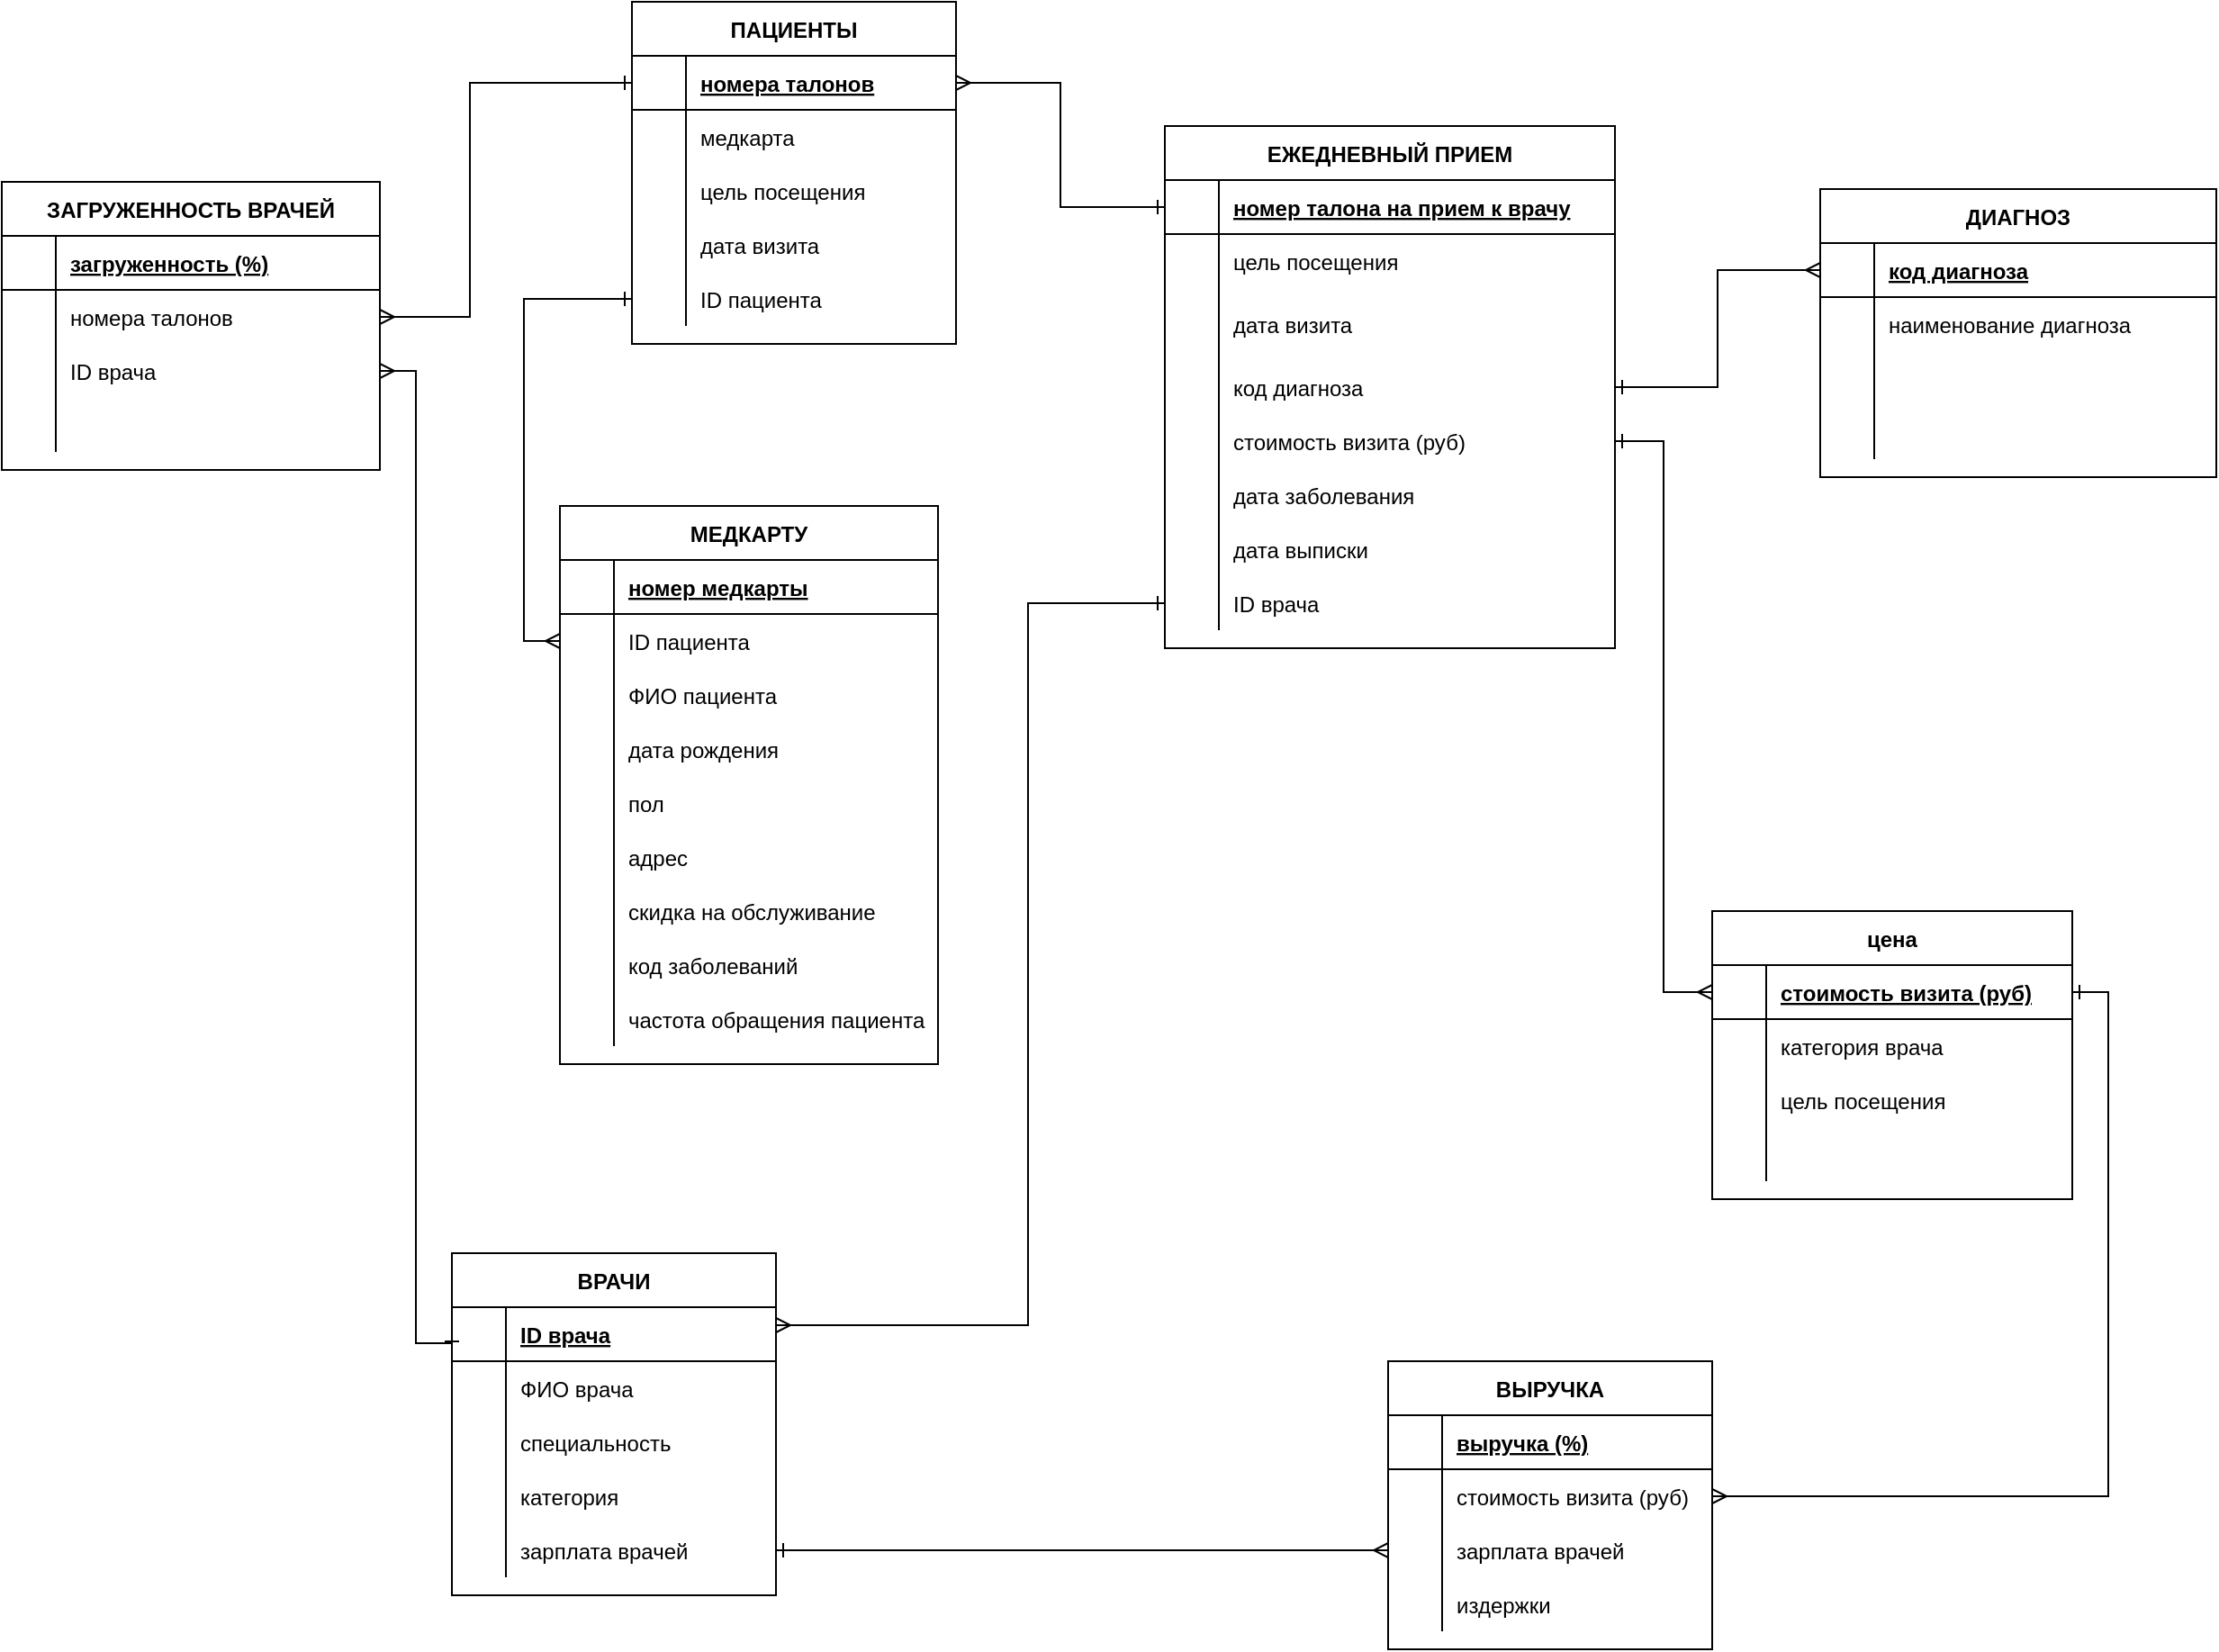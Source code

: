 <mxfile version="20.5.1" type="device"><diagram id="1L2jjE3MVTDC1sQP8m2C" name="Страница 1"><mxGraphModel dx="1506" dy="1764" grid="1" gridSize="10" guides="1" tooltips="1" connect="1" arrows="1" fold="1" page="1" pageScale="1" pageWidth="1654" pageHeight="1169" math="0" shadow="0"><root><mxCell id="0"/><mxCell id="1" parent="0"/><mxCell id="R3O_y7jzleM0_9nCYEC4-1" value="ВРАЧИ" style="shape=table;startSize=30;container=1;collapsible=1;childLayout=tableLayout;fixedRows=1;rowLines=0;fontStyle=1;align=center;resizeLast=1;" parent="1" vertex="1"><mxGeometry x="2116" y="822" width="180" height="190" as="geometry"/></mxCell><mxCell id="R3O_y7jzleM0_9nCYEC4-2" value="" style="shape=tableRow;horizontal=0;startSize=0;swimlaneHead=0;swimlaneBody=0;fillColor=none;collapsible=0;dropTarget=0;points=[[0,0.5],[1,0.5]];portConstraint=eastwest;top=0;left=0;right=0;bottom=1;" parent="R3O_y7jzleM0_9nCYEC4-1" vertex="1"><mxGeometry y="30" width="180" height="30" as="geometry"/></mxCell><mxCell id="R3O_y7jzleM0_9nCYEC4-3" value="" style="shape=partialRectangle;connectable=0;fillColor=none;top=0;left=0;bottom=0;right=0;fontStyle=1;overflow=hidden;" parent="R3O_y7jzleM0_9nCYEC4-2" vertex="1"><mxGeometry width="30" height="30" as="geometry"><mxRectangle width="30" height="30" as="alternateBounds"/></mxGeometry></mxCell><mxCell id="R3O_y7jzleM0_9nCYEC4-4" value="ID врача" style="shape=partialRectangle;connectable=0;fillColor=none;top=0;left=0;bottom=0;right=0;align=left;spacingLeft=6;fontStyle=5;overflow=hidden;" parent="R3O_y7jzleM0_9nCYEC4-2" vertex="1"><mxGeometry x="30" width="150" height="30" as="geometry"><mxRectangle width="150" height="30" as="alternateBounds"/></mxGeometry></mxCell><mxCell id="R3O_y7jzleM0_9nCYEC4-5" value="" style="shape=tableRow;horizontal=0;startSize=0;swimlaneHead=0;swimlaneBody=0;fillColor=none;collapsible=0;dropTarget=0;points=[[0,0.5],[1,0.5]];portConstraint=eastwest;top=0;left=0;right=0;bottom=0;" parent="R3O_y7jzleM0_9nCYEC4-1" vertex="1"><mxGeometry y="60" width="180" height="30" as="geometry"/></mxCell><mxCell id="R3O_y7jzleM0_9nCYEC4-6" value="" style="shape=partialRectangle;connectable=0;fillColor=none;top=0;left=0;bottom=0;right=0;editable=1;overflow=hidden;" parent="R3O_y7jzleM0_9nCYEC4-5" vertex="1"><mxGeometry width="30" height="30" as="geometry"><mxRectangle width="30" height="30" as="alternateBounds"/></mxGeometry></mxCell><mxCell id="R3O_y7jzleM0_9nCYEC4-7" value="ФИО врача" style="shape=partialRectangle;connectable=0;fillColor=none;top=0;left=0;bottom=0;right=0;align=left;spacingLeft=6;overflow=hidden;" parent="R3O_y7jzleM0_9nCYEC4-5" vertex="1"><mxGeometry x="30" width="150" height="30" as="geometry"><mxRectangle width="150" height="30" as="alternateBounds"/></mxGeometry></mxCell><mxCell id="R3O_y7jzleM0_9nCYEC4-8" value="" style="shape=tableRow;horizontal=0;startSize=0;swimlaneHead=0;swimlaneBody=0;fillColor=none;collapsible=0;dropTarget=0;points=[[0,0.5],[1,0.5]];portConstraint=eastwest;top=0;left=0;right=0;bottom=0;" parent="R3O_y7jzleM0_9nCYEC4-1" vertex="1"><mxGeometry y="90" width="180" height="30" as="geometry"/></mxCell><mxCell id="R3O_y7jzleM0_9nCYEC4-9" value="" style="shape=partialRectangle;connectable=0;fillColor=none;top=0;left=0;bottom=0;right=0;editable=1;overflow=hidden;" parent="R3O_y7jzleM0_9nCYEC4-8" vertex="1"><mxGeometry width="30" height="30" as="geometry"><mxRectangle width="30" height="30" as="alternateBounds"/></mxGeometry></mxCell><mxCell id="R3O_y7jzleM0_9nCYEC4-10" value="специальность" style="shape=partialRectangle;connectable=0;fillColor=none;top=0;left=0;bottom=0;right=0;align=left;spacingLeft=6;overflow=hidden;" parent="R3O_y7jzleM0_9nCYEC4-8" vertex="1"><mxGeometry x="30" width="150" height="30" as="geometry"><mxRectangle width="150" height="30" as="alternateBounds"/></mxGeometry></mxCell><mxCell id="R3O_y7jzleM0_9nCYEC4-11" value="" style="shape=tableRow;horizontal=0;startSize=0;swimlaneHead=0;swimlaneBody=0;fillColor=none;collapsible=0;dropTarget=0;points=[[0,0.5],[1,0.5]];portConstraint=eastwest;top=0;left=0;right=0;bottom=0;" parent="R3O_y7jzleM0_9nCYEC4-1" vertex="1"><mxGeometry y="120" width="180" height="30" as="geometry"/></mxCell><mxCell id="R3O_y7jzleM0_9nCYEC4-12" value="" style="shape=partialRectangle;connectable=0;fillColor=none;top=0;left=0;bottom=0;right=0;editable=1;overflow=hidden;" parent="R3O_y7jzleM0_9nCYEC4-11" vertex="1"><mxGeometry width="30" height="30" as="geometry"><mxRectangle width="30" height="30" as="alternateBounds"/></mxGeometry></mxCell><mxCell id="R3O_y7jzleM0_9nCYEC4-13" value="категория" style="shape=partialRectangle;connectable=0;fillColor=none;top=0;left=0;bottom=0;right=0;align=left;spacingLeft=6;overflow=hidden;" parent="R3O_y7jzleM0_9nCYEC4-11" vertex="1"><mxGeometry x="30" width="150" height="30" as="geometry"><mxRectangle width="150" height="30" as="alternateBounds"/></mxGeometry></mxCell><mxCell id="nGjcctFm6rh0AoMAXf_1-75" style="shape=tableRow;horizontal=0;startSize=0;swimlaneHead=0;swimlaneBody=0;fillColor=none;collapsible=0;dropTarget=0;points=[[0,0.5],[1,0.5]];portConstraint=eastwest;top=0;left=0;right=0;bottom=0;" parent="R3O_y7jzleM0_9nCYEC4-1" vertex="1"><mxGeometry y="150" width="180" height="30" as="geometry"/></mxCell><mxCell id="nGjcctFm6rh0AoMAXf_1-76" style="shape=partialRectangle;connectable=0;fillColor=none;top=0;left=0;bottom=0;right=0;editable=1;overflow=hidden;" parent="nGjcctFm6rh0AoMAXf_1-75" vertex="1"><mxGeometry width="30" height="30" as="geometry"><mxRectangle width="30" height="30" as="alternateBounds"/></mxGeometry></mxCell><mxCell id="nGjcctFm6rh0AoMAXf_1-77" value="зарплата врачей" style="shape=partialRectangle;connectable=0;fillColor=none;top=0;left=0;bottom=0;right=0;align=left;spacingLeft=6;overflow=hidden;" parent="nGjcctFm6rh0AoMAXf_1-75" vertex="1"><mxGeometry x="30" width="150" height="30" as="geometry"><mxRectangle width="150" height="30" as="alternateBounds"/></mxGeometry></mxCell><mxCell id="R3O_y7jzleM0_9nCYEC4-22" value="МЕДКАРТУ" style="shape=table;startSize=30;container=1;collapsible=1;childLayout=tableLayout;fixedRows=1;rowLines=0;fontStyle=1;align=center;resizeLast=1;" parent="1" vertex="1"><mxGeometry x="2176" y="407" width="210" height="310" as="geometry"/></mxCell><mxCell id="R3O_y7jzleM0_9nCYEC4-23" value="" style="shape=tableRow;horizontal=0;startSize=0;swimlaneHead=0;swimlaneBody=0;fillColor=none;collapsible=0;dropTarget=0;points=[[0,0.5],[1,0.5]];portConstraint=eastwest;top=0;left=0;right=0;bottom=1;" parent="R3O_y7jzleM0_9nCYEC4-22" vertex="1"><mxGeometry y="30" width="210" height="30" as="geometry"/></mxCell><mxCell id="R3O_y7jzleM0_9nCYEC4-24" value="" style="shape=partialRectangle;connectable=0;fillColor=none;top=0;left=0;bottom=0;right=0;fontStyle=1;overflow=hidden;" parent="R3O_y7jzleM0_9nCYEC4-23" vertex="1"><mxGeometry width="30" height="30" as="geometry"><mxRectangle width="30" height="30" as="alternateBounds"/></mxGeometry></mxCell><mxCell id="R3O_y7jzleM0_9nCYEC4-25" value="номер медкарты" style="shape=partialRectangle;connectable=0;fillColor=none;top=0;left=0;bottom=0;right=0;align=left;spacingLeft=6;fontStyle=5;overflow=hidden;" parent="R3O_y7jzleM0_9nCYEC4-23" vertex="1"><mxGeometry x="30" width="180" height="30" as="geometry"><mxRectangle width="180" height="30" as="alternateBounds"/></mxGeometry></mxCell><mxCell id="CXmfwNhkDNvcITNnmjPs-4" style="shape=tableRow;horizontal=0;startSize=0;swimlaneHead=0;swimlaneBody=0;fillColor=none;collapsible=0;dropTarget=0;points=[[0,0.5],[1,0.5]];portConstraint=eastwest;top=0;left=0;right=0;bottom=0;" parent="R3O_y7jzleM0_9nCYEC4-22" vertex="1"><mxGeometry y="60" width="210" height="30" as="geometry"/></mxCell><mxCell id="CXmfwNhkDNvcITNnmjPs-5" style="shape=partialRectangle;connectable=0;fillColor=none;top=0;left=0;bottom=0;right=0;editable=1;overflow=hidden;" parent="CXmfwNhkDNvcITNnmjPs-4" vertex="1"><mxGeometry width="30" height="30" as="geometry"><mxRectangle width="30" height="30" as="alternateBounds"/></mxGeometry></mxCell><mxCell id="CXmfwNhkDNvcITNnmjPs-6" value="ID пациента" style="shape=partialRectangle;connectable=0;fillColor=none;top=0;left=0;bottom=0;right=0;align=left;spacingLeft=6;overflow=hidden;" parent="CXmfwNhkDNvcITNnmjPs-4" vertex="1"><mxGeometry x="30" width="180" height="30" as="geometry"><mxRectangle width="180" height="30" as="alternateBounds"/></mxGeometry></mxCell><mxCell id="R3O_y7jzleM0_9nCYEC4-26" value="" style="shape=tableRow;horizontal=0;startSize=0;swimlaneHead=0;swimlaneBody=0;fillColor=none;collapsible=0;dropTarget=0;points=[[0,0.5],[1,0.5]];portConstraint=eastwest;top=0;left=0;right=0;bottom=0;" parent="R3O_y7jzleM0_9nCYEC4-22" vertex="1"><mxGeometry y="90" width="210" height="30" as="geometry"/></mxCell><mxCell id="R3O_y7jzleM0_9nCYEC4-27" value="" style="shape=partialRectangle;connectable=0;fillColor=none;top=0;left=0;bottom=0;right=0;editable=1;overflow=hidden;" parent="R3O_y7jzleM0_9nCYEC4-26" vertex="1"><mxGeometry width="30" height="30" as="geometry"><mxRectangle width="30" height="30" as="alternateBounds"/></mxGeometry></mxCell><mxCell id="R3O_y7jzleM0_9nCYEC4-28" value="ФИО пациента" style="shape=partialRectangle;connectable=0;fillColor=none;top=0;left=0;bottom=0;right=0;align=left;spacingLeft=6;overflow=hidden;" parent="R3O_y7jzleM0_9nCYEC4-26" vertex="1"><mxGeometry x="30" width="180" height="30" as="geometry"><mxRectangle width="180" height="30" as="alternateBounds"/></mxGeometry></mxCell><mxCell id="R3O_y7jzleM0_9nCYEC4-29" value="" style="shape=tableRow;horizontal=0;startSize=0;swimlaneHead=0;swimlaneBody=0;fillColor=none;collapsible=0;dropTarget=0;points=[[0,0.5],[1,0.5]];portConstraint=eastwest;top=0;left=0;right=0;bottom=0;" parent="R3O_y7jzleM0_9nCYEC4-22" vertex="1"><mxGeometry y="120" width="210" height="30" as="geometry"/></mxCell><mxCell id="R3O_y7jzleM0_9nCYEC4-30" value="" style="shape=partialRectangle;connectable=0;fillColor=none;top=0;left=0;bottom=0;right=0;editable=1;overflow=hidden;" parent="R3O_y7jzleM0_9nCYEC4-29" vertex="1"><mxGeometry width="30" height="30" as="geometry"><mxRectangle width="30" height="30" as="alternateBounds"/></mxGeometry></mxCell><mxCell id="R3O_y7jzleM0_9nCYEC4-31" value="дата рождения" style="shape=partialRectangle;connectable=0;fillColor=none;top=0;left=0;bottom=0;right=0;align=left;spacingLeft=6;overflow=hidden;" parent="R3O_y7jzleM0_9nCYEC4-29" vertex="1"><mxGeometry x="30" width="180" height="30" as="geometry"><mxRectangle width="180" height="30" as="alternateBounds"/></mxGeometry></mxCell><mxCell id="R3O_y7jzleM0_9nCYEC4-191" style="shape=tableRow;horizontal=0;startSize=0;swimlaneHead=0;swimlaneBody=0;fillColor=none;collapsible=0;dropTarget=0;points=[[0,0.5],[1,0.5]];portConstraint=eastwest;top=0;left=0;right=0;bottom=0;" parent="R3O_y7jzleM0_9nCYEC4-22" vertex="1"><mxGeometry y="150" width="210" height="30" as="geometry"/></mxCell><mxCell id="R3O_y7jzleM0_9nCYEC4-192" style="shape=partialRectangle;connectable=0;fillColor=none;top=0;left=0;bottom=0;right=0;editable=1;overflow=hidden;" parent="R3O_y7jzleM0_9nCYEC4-191" vertex="1"><mxGeometry width="30" height="30" as="geometry"><mxRectangle width="30" height="30" as="alternateBounds"/></mxGeometry></mxCell><mxCell id="R3O_y7jzleM0_9nCYEC4-193" value="пол" style="shape=partialRectangle;connectable=0;fillColor=none;top=0;left=0;bottom=0;right=0;align=left;spacingLeft=6;overflow=hidden;" parent="R3O_y7jzleM0_9nCYEC4-191" vertex="1"><mxGeometry x="30" width="180" height="30" as="geometry"><mxRectangle width="180" height="30" as="alternateBounds"/></mxGeometry></mxCell><mxCell id="R3O_y7jzleM0_9nCYEC4-32" value="" style="shape=tableRow;horizontal=0;startSize=0;swimlaneHead=0;swimlaneBody=0;fillColor=none;collapsible=0;dropTarget=0;points=[[0,0.5],[1,0.5]];portConstraint=eastwest;top=0;left=0;right=0;bottom=0;" parent="R3O_y7jzleM0_9nCYEC4-22" vertex="1"><mxGeometry y="180" width="210" height="30" as="geometry"/></mxCell><mxCell id="R3O_y7jzleM0_9nCYEC4-33" value="" style="shape=partialRectangle;connectable=0;fillColor=none;top=0;left=0;bottom=0;right=0;editable=1;overflow=hidden;" parent="R3O_y7jzleM0_9nCYEC4-32" vertex="1"><mxGeometry width="30" height="30" as="geometry"><mxRectangle width="30" height="30" as="alternateBounds"/></mxGeometry></mxCell><mxCell id="R3O_y7jzleM0_9nCYEC4-34" value="адрес" style="shape=partialRectangle;connectable=0;fillColor=none;top=0;left=0;bottom=0;right=0;align=left;spacingLeft=6;overflow=hidden;" parent="R3O_y7jzleM0_9nCYEC4-32" vertex="1"><mxGeometry x="30" width="180" height="30" as="geometry"><mxRectangle width="180" height="30" as="alternateBounds"/></mxGeometry></mxCell><mxCell id="R3O_y7jzleM0_9nCYEC4-201" style="shape=tableRow;horizontal=0;startSize=0;swimlaneHead=0;swimlaneBody=0;fillColor=none;collapsible=0;dropTarget=0;points=[[0,0.5],[1,0.5]];portConstraint=eastwest;top=0;left=0;right=0;bottom=0;" parent="R3O_y7jzleM0_9nCYEC4-22" vertex="1"><mxGeometry y="210" width="210" height="30" as="geometry"/></mxCell><mxCell id="R3O_y7jzleM0_9nCYEC4-202" style="shape=partialRectangle;connectable=0;fillColor=none;top=0;left=0;bottom=0;right=0;editable=1;overflow=hidden;" parent="R3O_y7jzleM0_9nCYEC4-201" vertex="1"><mxGeometry width="30" height="30" as="geometry"><mxRectangle width="30" height="30" as="alternateBounds"/></mxGeometry></mxCell><mxCell id="R3O_y7jzleM0_9nCYEC4-203" value="скидка на обслуживание" style="shape=partialRectangle;connectable=0;fillColor=none;top=0;left=0;bottom=0;right=0;align=left;spacingLeft=6;overflow=hidden;" parent="R3O_y7jzleM0_9nCYEC4-201" vertex="1"><mxGeometry x="30" width="180" height="30" as="geometry"><mxRectangle width="180" height="30" as="alternateBounds"/></mxGeometry></mxCell><mxCell id="nGjcctFm6rh0AoMAXf_1-33" style="shape=tableRow;horizontal=0;startSize=0;swimlaneHead=0;swimlaneBody=0;fillColor=none;collapsible=0;dropTarget=0;points=[[0,0.5],[1,0.5]];portConstraint=eastwest;top=0;left=0;right=0;bottom=0;" parent="R3O_y7jzleM0_9nCYEC4-22" vertex="1"><mxGeometry y="240" width="210" height="30" as="geometry"/></mxCell><mxCell id="nGjcctFm6rh0AoMAXf_1-34" style="shape=partialRectangle;connectable=0;fillColor=none;top=0;left=0;bottom=0;right=0;editable=1;overflow=hidden;" parent="nGjcctFm6rh0AoMAXf_1-33" vertex="1"><mxGeometry width="30" height="30" as="geometry"><mxRectangle width="30" height="30" as="alternateBounds"/></mxGeometry></mxCell><mxCell id="nGjcctFm6rh0AoMAXf_1-35" value="код заболеваний" style="shape=partialRectangle;connectable=0;fillColor=none;top=0;left=0;bottom=0;right=0;align=left;spacingLeft=6;overflow=hidden;" parent="nGjcctFm6rh0AoMAXf_1-33" vertex="1"><mxGeometry x="30" width="180" height="30" as="geometry"><mxRectangle width="180" height="30" as="alternateBounds"/></mxGeometry></mxCell><mxCell id="nGjcctFm6rh0AoMAXf_1-72" style="shape=tableRow;horizontal=0;startSize=0;swimlaneHead=0;swimlaneBody=0;fillColor=none;collapsible=0;dropTarget=0;points=[[0,0.5],[1,0.5]];portConstraint=eastwest;top=0;left=0;right=0;bottom=0;" parent="R3O_y7jzleM0_9nCYEC4-22" vertex="1"><mxGeometry y="270" width="210" height="30" as="geometry"/></mxCell><mxCell id="nGjcctFm6rh0AoMAXf_1-73" style="shape=partialRectangle;connectable=0;fillColor=none;top=0;left=0;bottom=0;right=0;editable=1;overflow=hidden;" parent="nGjcctFm6rh0AoMAXf_1-72" vertex="1"><mxGeometry width="30" height="30" as="geometry"><mxRectangle width="30" height="30" as="alternateBounds"/></mxGeometry></mxCell><mxCell id="nGjcctFm6rh0AoMAXf_1-74" value="частота обращения пациента" style="shape=partialRectangle;connectable=0;fillColor=none;top=0;left=0;bottom=0;right=0;align=left;spacingLeft=6;overflow=hidden;" parent="nGjcctFm6rh0AoMAXf_1-72" vertex="1"><mxGeometry x="30" width="180" height="30" as="geometry"><mxRectangle width="180" height="30" as="alternateBounds"/></mxGeometry></mxCell><mxCell id="R3O_y7jzleM0_9nCYEC4-55" value="ЕЖЕДНЕВНЫЙ ПРИЕМ" style="shape=table;startSize=30;container=1;collapsible=1;childLayout=tableLayout;fixedRows=1;rowLines=0;fontStyle=1;align=center;resizeLast=1;" parent="1" vertex="1"><mxGeometry x="2512" y="196" width="250" height="290" as="geometry"><mxRectangle x="90" y="540" width="180" height="30" as="alternateBounds"/></mxGeometry></mxCell><mxCell id="R3O_y7jzleM0_9nCYEC4-56" value="" style="shape=tableRow;horizontal=0;startSize=0;swimlaneHead=0;swimlaneBody=0;fillColor=none;collapsible=0;dropTarget=0;points=[[0,0.5],[1,0.5]];portConstraint=eastwest;top=0;left=0;right=0;bottom=1;" parent="R3O_y7jzleM0_9nCYEC4-55" vertex="1"><mxGeometry y="30" width="250" height="30" as="geometry"/></mxCell><mxCell id="R3O_y7jzleM0_9nCYEC4-57" value="" style="shape=partialRectangle;connectable=0;fillColor=none;top=0;left=0;bottom=0;right=0;fontStyle=1;overflow=hidden;" parent="R3O_y7jzleM0_9nCYEC4-56" vertex="1"><mxGeometry width="30" height="30" as="geometry"><mxRectangle width="30" height="30" as="alternateBounds"/></mxGeometry></mxCell><mxCell id="R3O_y7jzleM0_9nCYEC4-58" value="номер талона на прием к врачу" style="shape=partialRectangle;connectable=0;fillColor=none;top=0;left=0;bottom=0;right=0;align=left;spacingLeft=6;fontStyle=5;overflow=hidden;" parent="R3O_y7jzleM0_9nCYEC4-56" vertex="1"><mxGeometry x="30" width="220" height="30" as="geometry"><mxRectangle width="220" height="30" as="alternateBounds"/></mxGeometry></mxCell><mxCell id="R3O_y7jzleM0_9nCYEC4-62" value="" style="shape=tableRow;horizontal=0;startSize=0;swimlaneHead=0;swimlaneBody=0;fillColor=none;collapsible=0;dropTarget=0;points=[[0,0.5],[1,0.5]];portConstraint=eastwest;top=0;left=0;right=0;bottom=0;" parent="R3O_y7jzleM0_9nCYEC4-55" vertex="1"><mxGeometry y="60" width="250" height="30" as="geometry"/></mxCell><mxCell id="R3O_y7jzleM0_9nCYEC4-63" value="" style="shape=partialRectangle;connectable=0;fillColor=none;top=0;left=0;bottom=0;right=0;editable=1;overflow=hidden;" parent="R3O_y7jzleM0_9nCYEC4-62" vertex="1"><mxGeometry width="30" height="30" as="geometry"><mxRectangle width="30" height="30" as="alternateBounds"/></mxGeometry></mxCell><mxCell id="R3O_y7jzleM0_9nCYEC4-64" value="цель посещения" style="shape=partialRectangle;connectable=0;fillColor=none;top=0;left=0;bottom=0;right=0;align=left;spacingLeft=6;overflow=hidden;" parent="R3O_y7jzleM0_9nCYEC4-62" vertex="1"><mxGeometry x="30" width="220" height="30" as="geometry"><mxRectangle width="220" height="30" as="alternateBounds"/></mxGeometry></mxCell><mxCell id="R3O_y7jzleM0_9nCYEC4-59" value="" style="shape=tableRow;horizontal=0;startSize=0;swimlaneHead=0;swimlaneBody=0;fillColor=none;collapsible=0;dropTarget=0;points=[[0,0.5],[1,0.5]];portConstraint=eastwest;top=0;left=0;right=0;bottom=0;" parent="R3O_y7jzleM0_9nCYEC4-55" vertex="1"><mxGeometry y="90" width="250" height="40" as="geometry"/></mxCell><mxCell id="R3O_y7jzleM0_9nCYEC4-60" value="" style="shape=partialRectangle;connectable=0;fillColor=none;top=0;left=0;bottom=0;right=0;editable=1;overflow=hidden;" parent="R3O_y7jzleM0_9nCYEC4-59" vertex="1"><mxGeometry width="30" height="40" as="geometry"><mxRectangle width="30" height="40" as="alternateBounds"/></mxGeometry></mxCell><mxCell id="R3O_y7jzleM0_9nCYEC4-61" value="дата визита" style="shape=partialRectangle;connectable=0;fillColor=none;top=0;left=0;bottom=0;right=0;align=left;spacingLeft=6;overflow=hidden;" parent="R3O_y7jzleM0_9nCYEC4-59" vertex="1"><mxGeometry x="30" width="220" height="40" as="geometry"><mxRectangle width="220" height="40" as="alternateBounds"/></mxGeometry></mxCell><mxCell id="R3O_y7jzleM0_9nCYEC4-220" style="shape=tableRow;horizontal=0;startSize=0;swimlaneHead=0;swimlaneBody=0;fillColor=none;collapsible=0;dropTarget=0;points=[[0,0.5],[1,0.5]];portConstraint=eastwest;top=0;left=0;right=0;bottom=0;" parent="R3O_y7jzleM0_9nCYEC4-55" vertex="1"><mxGeometry y="130" width="250" height="30" as="geometry"/></mxCell><mxCell id="R3O_y7jzleM0_9nCYEC4-221" style="shape=partialRectangle;connectable=0;fillColor=none;top=0;left=0;bottom=0;right=0;editable=1;overflow=hidden;" parent="R3O_y7jzleM0_9nCYEC4-220" vertex="1"><mxGeometry width="30" height="30" as="geometry"><mxRectangle width="30" height="30" as="alternateBounds"/></mxGeometry></mxCell><mxCell id="R3O_y7jzleM0_9nCYEC4-222" value="код диагноза" style="shape=partialRectangle;connectable=0;fillColor=none;top=0;left=0;bottom=0;right=0;align=left;spacingLeft=6;overflow=hidden;" parent="R3O_y7jzleM0_9nCYEC4-220" vertex="1"><mxGeometry x="30" width="220" height="30" as="geometry"><mxRectangle width="220" height="30" as="alternateBounds"/></mxGeometry></mxCell><mxCell id="R3O_y7jzleM0_9nCYEC4-65" value="" style="shape=tableRow;horizontal=0;startSize=0;swimlaneHead=0;swimlaneBody=0;fillColor=none;collapsible=0;dropTarget=0;points=[[0,0.5],[1,0.5]];portConstraint=eastwest;top=0;left=0;right=0;bottom=0;" parent="R3O_y7jzleM0_9nCYEC4-55" vertex="1"><mxGeometry y="160" width="250" height="30" as="geometry"/></mxCell><mxCell id="R3O_y7jzleM0_9nCYEC4-66" value="" style="shape=partialRectangle;connectable=0;fillColor=none;top=0;left=0;bottom=0;right=0;editable=1;overflow=hidden;" parent="R3O_y7jzleM0_9nCYEC4-65" vertex="1"><mxGeometry width="30" height="30" as="geometry"><mxRectangle width="30" height="30" as="alternateBounds"/></mxGeometry></mxCell><mxCell id="R3O_y7jzleM0_9nCYEC4-67" value="стоимость визита (руб)" style="shape=partialRectangle;connectable=0;fillColor=none;top=0;left=0;bottom=0;right=0;align=left;spacingLeft=6;overflow=hidden;" parent="R3O_y7jzleM0_9nCYEC4-65" vertex="1"><mxGeometry x="30" width="220" height="30" as="geometry"><mxRectangle width="220" height="30" as="alternateBounds"/></mxGeometry></mxCell><mxCell id="nGjcctFm6rh0AoMAXf_1-44" style="shape=tableRow;horizontal=0;startSize=0;swimlaneHead=0;swimlaneBody=0;fillColor=none;collapsible=0;dropTarget=0;points=[[0,0.5],[1,0.5]];portConstraint=eastwest;top=0;left=0;right=0;bottom=0;" parent="R3O_y7jzleM0_9nCYEC4-55" vertex="1"><mxGeometry y="190" width="250" height="30" as="geometry"/></mxCell><mxCell id="nGjcctFm6rh0AoMAXf_1-45" style="shape=partialRectangle;connectable=0;fillColor=none;top=0;left=0;bottom=0;right=0;editable=1;overflow=hidden;" parent="nGjcctFm6rh0AoMAXf_1-44" vertex="1"><mxGeometry width="30" height="30" as="geometry"><mxRectangle width="30" height="30" as="alternateBounds"/></mxGeometry></mxCell><mxCell id="nGjcctFm6rh0AoMAXf_1-46" value="дата заболевания" style="shape=partialRectangle;connectable=0;fillColor=none;top=0;left=0;bottom=0;right=0;align=left;spacingLeft=6;overflow=hidden;" parent="nGjcctFm6rh0AoMAXf_1-44" vertex="1"><mxGeometry x="30" width="220" height="30" as="geometry"><mxRectangle width="220" height="30" as="alternateBounds"/></mxGeometry></mxCell><mxCell id="nGjcctFm6rh0AoMAXf_1-41" style="shape=tableRow;horizontal=0;startSize=0;swimlaneHead=0;swimlaneBody=0;fillColor=none;collapsible=0;dropTarget=0;points=[[0,0.5],[1,0.5]];portConstraint=eastwest;top=0;left=0;right=0;bottom=0;" parent="R3O_y7jzleM0_9nCYEC4-55" vertex="1"><mxGeometry y="220" width="250" height="30" as="geometry"/></mxCell><mxCell id="nGjcctFm6rh0AoMAXf_1-42" style="shape=partialRectangle;connectable=0;fillColor=none;top=0;left=0;bottom=0;right=0;editable=1;overflow=hidden;" parent="nGjcctFm6rh0AoMAXf_1-41" vertex="1"><mxGeometry width="30" height="30" as="geometry"><mxRectangle width="30" height="30" as="alternateBounds"/></mxGeometry></mxCell><mxCell id="nGjcctFm6rh0AoMAXf_1-43" value="дата выписки" style="shape=partialRectangle;connectable=0;fillColor=none;top=0;left=0;bottom=0;right=0;align=left;spacingLeft=6;overflow=hidden;" parent="nGjcctFm6rh0AoMAXf_1-41" vertex="1"><mxGeometry x="30" width="220" height="30" as="geometry"><mxRectangle width="220" height="30" as="alternateBounds"/></mxGeometry></mxCell><mxCell id="J5zwujEWXzhTGI3aRDTE-3" style="shape=tableRow;horizontal=0;startSize=0;swimlaneHead=0;swimlaneBody=0;fillColor=none;collapsible=0;dropTarget=0;points=[[0,0.5],[1,0.5]];portConstraint=eastwest;top=0;left=0;right=0;bottom=0;" parent="R3O_y7jzleM0_9nCYEC4-55" vertex="1"><mxGeometry y="250" width="250" height="30" as="geometry"/></mxCell><mxCell id="J5zwujEWXzhTGI3aRDTE-4" style="shape=partialRectangle;connectable=0;fillColor=none;top=0;left=0;bottom=0;right=0;editable=1;overflow=hidden;" parent="J5zwujEWXzhTGI3aRDTE-3" vertex="1"><mxGeometry width="30" height="30" as="geometry"><mxRectangle width="30" height="30" as="alternateBounds"/></mxGeometry></mxCell><mxCell id="J5zwujEWXzhTGI3aRDTE-5" value="ID врача" style="shape=partialRectangle;connectable=0;fillColor=none;top=0;left=0;bottom=0;right=0;align=left;spacingLeft=6;overflow=hidden;" parent="J5zwujEWXzhTGI3aRDTE-3" vertex="1"><mxGeometry x="30" width="220" height="30" as="geometry"><mxRectangle width="220" height="30" as="alternateBounds"/></mxGeometry></mxCell><mxCell id="R3O_y7jzleM0_9nCYEC4-100" value="ДИАГНОЗ" style="shape=table;startSize=30;container=1;collapsible=1;childLayout=tableLayout;fixedRows=1;rowLines=0;fontStyle=1;align=center;resizeLast=1;" parent="1" vertex="1"><mxGeometry x="2876" y="231.0" width="220" height="160" as="geometry"><mxRectangle x="80" y="750" width="100" height="30" as="alternateBounds"/></mxGeometry></mxCell><mxCell id="R3O_y7jzleM0_9nCYEC4-101" value="" style="shape=tableRow;horizontal=0;startSize=0;swimlaneHead=0;swimlaneBody=0;fillColor=none;collapsible=0;dropTarget=0;points=[[0,0.5],[1,0.5]];portConstraint=eastwest;top=0;left=0;right=0;bottom=1;" parent="R3O_y7jzleM0_9nCYEC4-100" vertex="1"><mxGeometry y="30" width="220" height="30" as="geometry"/></mxCell><mxCell id="R3O_y7jzleM0_9nCYEC4-102" value="" style="shape=partialRectangle;connectable=0;fillColor=none;top=0;left=0;bottom=0;right=0;fontStyle=1;overflow=hidden;" parent="R3O_y7jzleM0_9nCYEC4-101" vertex="1"><mxGeometry width="30" height="30" as="geometry"><mxRectangle width="30" height="30" as="alternateBounds"/></mxGeometry></mxCell><mxCell id="R3O_y7jzleM0_9nCYEC4-103" value="код диагноза" style="shape=partialRectangle;connectable=0;fillColor=none;top=0;left=0;bottom=0;right=0;align=left;spacingLeft=6;fontStyle=5;overflow=hidden;" parent="R3O_y7jzleM0_9nCYEC4-101" vertex="1"><mxGeometry x="30" width="190" height="30" as="geometry"><mxRectangle width="190" height="30" as="alternateBounds"/></mxGeometry></mxCell><mxCell id="R3O_y7jzleM0_9nCYEC4-104" value="" style="shape=tableRow;horizontal=0;startSize=0;swimlaneHead=0;swimlaneBody=0;fillColor=none;collapsible=0;dropTarget=0;points=[[0,0.5],[1,0.5]];portConstraint=eastwest;top=0;left=0;right=0;bottom=0;" parent="R3O_y7jzleM0_9nCYEC4-100" vertex="1"><mxGeometry y="60" width="220" height="30" as="geometry"/></mxCell><mxCell id="R3O_y7jzleM0_9nCYEC4-105" value="" style="shape=partialRectangle;connectable=0;fillColor=none;top=0;left=0;bottom=0;right=0;editable=1;overflow=hidden;" parent="R3O_y7jzleM0_9nCYEC4-104" vertex="1"><mxGeometry width="30" height="30" as="geometry"><mxRectangle width="30" height="30" as="alternateBounds"/></mxGeometry></mxCell><mxCell id="R3O_y7jzleM0_9nCYEC4-106" value="наименование диагноза" style="shape=partialRectangle;connectable=0;fillColor=none;top=0;left=0;bottom=0;right=0;align=left;spacingLeft=6;overflow=hidden;" parent="R3O_y7jzleM0_9nCYEC4-104" vertex="1"><mxGeometry x="30" width="190" height="30" as="geometry"><mxRectangle width="190" height="30" as="alternateBounds"/></mxGeometry></mxCell><mxCell id="R3O_y7jzleM0_9nCYEC4-107" value="" style="shape=tableRow;horizontal=0;startSize=0;swimlaneHead=0;swimlaneBody=0;fillColor=none;collapsible=0;dropTarget=0;points=[[0,0.5],[1,0.5]];portConstraint=eastwest;top=0;left=0;right=0;bottom=0;" parent="R3O_y7jzleM0_9nCYEC4-100" vertex="1"><mxGeometry y="90" width="220" height="30" as="geometry"/></mxCell><mxCell id="R3O_y7jzleM0_9nCYEC4-108" value="" style="shape=partialRectangle;connectable=0;fillColor=none;top=0;left=0;bottom=0;right=0;editable=1;overflow=hidden;" parent="R3O_y7jzleM0_9nCYEC4-107" vertex="1"><mxGeometry width="30" height="30" as="geometry"><mxRectangle width="30" height="30" as="alternateBounds"/></mxGeometry></mxCell><mxCell id="R3O_y7jzleM0_9nCYEC4-109" value="" style="shape=partialRectangle;connectable=0;fillColor=none;top=0;left=0;bottom=0;right=0;align=left;spacingLeft=6;overflow=hidden;" parent="R3O_y7jzleM0_9nCYEC4-107" vertex="1"><mxGeometry x="30" width="190" height="30" as="geometry"><mxRectangle width="190" height="30" as="alternateBounds"/></mxGeometry></mxCell><mxCell id="R3O_y7jzleM0_9nCYEC4-110" value="" style="shape=tableRow;horizontal=0;startSize=0;swimlaneHead=0;swimlaneBody=0;fillColor=none;collapsible=0;dropTarget=0;points=[[0,0.5],[1,0.5]];portConstraint=eastwest;top=0;left=0;right=0;bottom=0;" parent="R3O_y7jzleM0_9nCYEC4-100" vertex="1"><mxGeometry y="120" width="220" height="30" as="geometry"/></mxCell><mxCell id="R3O_y7jzleM0_9nCYEC4-111" value="" style="shape=partialRectangle;connectable=0;fillColor=none;top=0;left=0;bottom=0;right=0;editable=1;overflow=hidden;" parent="R3O_y7jzleM0_9nCYEC4-110" vertex="1"><mxGeometry width="30" height="30" as="geometry"><mxRectangle width="30" height="30" as="alternateBounds"/></mxGeometry></mxCell><mxCell id="R3O_y7jzleM0_9nCYEC4-112" value="" style="shape=partialRectangle;connectable=0;fillColor=none;top=0;left=0;bottom=0;right=0;align=left;spacingLeft=6;overflow=hidden;" parent="R3O_y7jzleM0_9nCYEC4-110" vertex="1"><mxGeometry x="30" width="190" height="30" as="geometry"><mxRectangle width="190" height="30" as="alternateBounds"/></mxGeometry></mxCell><mxCell id="R3O_y7jzleM0_9nCYEC4-168" value="ПАЦИЕНТЫ" style="shape=table;startSize=30;container=1;collapsible=1;childLayout=tableLayout;fixedRows=1;rowLines=0;fontStyle=1;align=center;resizeLast=1;" parent="1" vertex="1"><mxGeometry x="2216" y="127" width="180" height="190" as="geometry"/></mxCell><mxCell id="R3O_y7jzleM0_9nCYEC4-169" value="" style="shape=tableRow;horizontal=0;startSize=0;swimlaneHead=0;swimlaneBody=0;fillColor=none;collapsible=0;dropTarget=0;points=[[0,0.5],[1,0.5]];portConstraint=eastwest;top=0;left=0;right=0;bottom=1;" parent="R3O_y7jzleM0_9nCYEC4-168" vertex="1"><mxGeometry y="30" width="180" height="30" as="geometry"/></mxCell><mxCell id="R3O_y7jzleM0_9nCYEC4-170" value="" style="shape=partialRectangle;connectable=0;fillColor=none;top=0;left=0;bottom=0;right=0;fontStyle=1;overflow=hidden;" parent="R3O_y7jzleM0_9nCYEC4-169" vertex="1"><mxGeometry width="30" height="30" as="geometry"><mxRectangle width="30" height="30" as="alternateBounds"/></mxGeometry></mxCell><mxCell id="R3O_y7jzleM0_9nCYEC4-171" value="номера талонов" style="shape=partialRectangle;connectable=0;fillColor=none;top=0;left=0;bottom=0;right=0;align=left;spacingLeft=6;fontStyle=5;overflow=hidden;" parent="R3O_y7jzleM0_9nCYEC4-169" vertex="1"><mxGeometry x="30" width="150" height="30" as="geometry"><mxRectangle width="150" height="30" as="alternateBounds"/></mxGeometry></mxCell><mxCell id="R3O_y7jzleM0_9nCYEC4-172" value="" style="shape=tableRow;horizontal=0;startSize=0;swimlaneHead=0;swimlaneBody=0;fillColor=none;collapsible=0;dropTarget=0;points=[[0,0.5],[1,0.5]];portConstraint=eastwest;top=0;left=0;right=0;bottom=0;" parent="R3O_y7jzleM0_9nCYEC4-168" vertex="1"><mxGeometry y="60" width="180" height="30" as="geometry"/></mxCell><mxCell id="R3O_y7jzleM0_9nCYEC4-173" value="" style="shape=partialRectangle;connectable=0;fillColor=none;top=0;left=0;bottom=0;right=0;editable=1;overflow=hidden;" parent="R3O_y7jzleM0_9nCYEC4-172" vertex="1"><mxGeometry width="30" height="30" as="geometry"><mxRectangle width="30" height="30" as="alternateBounds"/></mxGeometry></mxCell><mxCell id="R3O_y7jzleM0_9nCYEC4-174" value="медкарта" style="shape=partialRectangle;connectable=0;fillColor=none;top=0;left=0;bottom=0;right=0;align=left;spacingLeft=6;overflow=hidden;" parent="R3O_y7jzleM0_9nCYEC4-172" vertex="1"><mxGeometry x="30" width="150" height="30" as="geometry"><mxRectangle width="150" height="30" as="alternateBounds"/></mxGeometry></mxCell><mxCell id="R3O_y7jzleM0_9nCYEC4-175" value="" style="shape=tableRow;horizontal=0;startSize=0;swimlaneHead=0;swimlaneBody=0;fillColor=none;collapsible=0;dropTarget=0;points=[[0,0.5],[1,0.5]];portConstraint=eastwest;top=0;left=0;right=0;bottom=0;" parent="R3O_y7jzleM0_9nCYEC4-168" vertex="1"><mxGeometry y="90" width="180" height="30" as="geometry"/></mxCell><mxCell id="R3O_y7jzleM0_9nCYEC4-176" value="" style="shape=partialRectangle;connectable=0;fillColor=none;top=0;left=0;bottom=0;right=0;editable=1;overflow=hidden;" parent="R3O_y7jzleM0_9nCYEC4-175" vertex="1"><mxGeometry width="30" height="30" as="geometry"><mxRectangle width="30" height="30" as="alternateBounds"/></mxGeometry></mxCell><mxCell id="R3O_y7jzleM0_9nCYEC4-177" value="цель посещения" style="shape=partialRectangle;connectable=0;fillColor=none;top=0;left=0;bottom=0;right=0;align=left;spacingLeft=6;overflow=hidden;" parent="R3O_y7jzleM0_9nCYEC4-175" vertex="1"><mxGeometry x="30" width="150" height="30" as="geometry"><mxRectangle width="150" height="30" as="alternateBounds"/></mxGeometry></mxCell><mxCell id="R3O_y7jzleM0_9nCYEC4-178" value="" style="shape=tableRow;horizontal=0;startSize=0;swimlaneHead=0;swimlaneBody=0;fillColor=none;collapsible=0;dropTarget=0;points=[[0,0.5],[1,0.5]];portConstraint=eastwest;top=0;left=0;right=0;bottom=0;" parent="R3O_y7jzleM0_9nCYEC4-168" vertex="1"><mxGeometry y="120" width="180" height="30" as="geometry"/></mxCell><mxCell id="R3O_y7jzleM0_9nCYEC4-179" value="" style="shape=partialRectangle;connectable=0;fillColor=none;top=0;left=0;bottom=0;right=0;editable=1;overflow=hidden;" parent="R3O_y7jzleM0_9nCYEC4-178" vertex="1"><mxGeometry width="30" height="30" as="geometry"><mxRectangle width="30" height="30" as="alternateBounds"/></mxGeometry></mxCell><mxCell id="R3O_y7jzleM0_9nCYEC4-180" value="дата визита" style="shape=partialRectangle;connectable=0;fillColor=none;top=0;left=0;bottom=0;right=0;align=left;spacingLeft=6;overflow=hidden;" parent="R3O_y7jzleM0_9nCYEC4-178" vertex="1"><mxGeometry x="30" width="150" height="30" as="geometry"><mxRectangle width="150" height="30" as="alternateBounds"/></mxGeometry></mxCell><mxCell id="CXmfwNhkDNvcITNnmjPs-7" style="shape=tableRow;horizontal=0;startSize=0;swimlaneHead=0;swimlaneBody=0;fillColor=none;collapsible=0;dropTarget=0;points=[[0,0.5],[1,0.5]];portConstraint=eastwest;top=0;left=0;right=0;bottom=0;" parent="R3O_y7jzleM0_9nCYEC4-168" vertex="1"><mxGeometry y="150" width="180" height="30" as="geometry"/></mxCell><mxCell id="CXmfwNhkDNvcITNnmjPs-8" style="shape=partialRectangle;connectable=0;fillColor=none;top=0;left=0;bottom=0;right=0;editable=1;overflow=hidden;" parent="CXmfwNhkDNvcITNnmjPs-7" vertex="1"><mxGeometry width="30" height="30" as="geometry"><mxRectangle width="30" height="30" as="alternateBounds"/></mxGeometry></mxCell><mxCell id="CXmfwNhkDNvcITNnmjPs-9" value="ID пациента" style="shape=partialRectangle;connectable=0;fillColor=none;top=0;left=0;bottom=0;right=0;align=left;spacingLeft=6;overflow=hidden;" parent="CXmfwNhkDNvcITNnmjPs-7" vertex="1"><mxGeometry x="30" width="150" height="30" as="geometry"><mxRectangle width="150" height="30" as="alternateBounds"/></mxGeometry></mxCell><mxCell id="nGjcctFm6rh0AoMAXf_1-1" value="цена" style="shape=table;startSize=30;container=1;collapsible=1;childLayout=tableLayout;fixedRows=1;rowLines=0;fontStyle=1;align=center;resizeLast=1;" parent="1" vertex="1"><mxGeometry x="2816" y="632" width="200" height="160" as="geometry"/></mxCell><mxCell id="nGjcctFm6rh0AoMAXf_1-2" value="" style="shape=tableRow;horizontal=0;startSize=0;swimlaneHead=0;swimlaneBody=0;fillColor=none;collapsible=0;dropTarget=0;points=[[0,0.5],[1,0.5]];portConstraint=eastwest;top=0;left=0;right=0;bottom=1;" parent="nGjcctFm6rh0AoMAXf_1-1" vertex="1"><mxGeometry y="30" width="200" height="30" as="geometry"/></mxCell><mxCell id="nGjcctFm6rh0AoMAXf_1-3" value="" style="shape=partialRectangle;connectable=0;fillColor=none;top=0;left=0;bottom=0;right=0;fontStyle=1;overflow=hidden;" parent="nGjcctFm6rh0AoMAXf_1-2" vertex="1"><mxGeometry width="30" height="30" as="geometry"><mxRectangle width="30" height="30" as="alternateBounds"/></mxGeometry></mxCell><mxCell id="nGjcctFm6rh0AoMAXf_1-4" value="стоимость визита (руб)" style="shape=partialRectangle;connectable=0;fillColor=none;top=0;left=0;bottom=0;right=0;align=left;spacingLeft=6;fontStyle=5;overflow=hidden;" parent="nGjcctFm6rh0AoMAXf_1-2" vertex="1"><mxGeometry x="30" width="170" height="30" as="geometry"><mxRectangle width="170" height="30" as="alternateBounds"/></mxGeometry></mxCell><mxCell id="nGjcctFm6rh0AoMAXf_1-5" value="" style="shape=tableRow;horizontal=0;startSize=0;swimlaneHead=0;swimlaneBody=0;fillColor=none;collapsible=0;dropTarget=0;points=[[0,0.5],[1,0.5]];portConstraint=eastwest;top=0;left=0;right=0;bottom=0;" parent="nGjcctFm6rh0AoMAXf_1-1" vertex="1"><mxGeometry y="60" width="200" height="30" as="geometry"/></mxCell><mxCell id="nGjcctFm6rh0AoMAXf_1-6" value="" style="shape=partialRectangle;connectable=0;fillColor=none;top=0;left=0;bottom=0;right=0;editable=1;overflow=hidden;" parent="nGjcctFm6rh0AoMAXf_1-5" vertex="1"><mxGeometry width="30" height="30" as="geometry"><mxRectangle width="30" height="30" as="alternateBounds"/></mxGeometry></mxCell><mxCell id="nGjcctFm6rh0AoMAXf_1-7" value="категория врача" style="shape=partialRectangle;connectable=0;fillColor=none;top=0;left=0;bottom=0;right=0;align=left;spacingLeft=6;overflow=hidden;" parent="nGjcctFm6rh0AoMAXf_1-5" vertex="1"><mxGeometry x="30" width="170" height="30" as="geometry"><mxRectangle width="170" height="30" as="alternateBounds"/></mxGeometry></mxCell><mxCell id="nGjcctFm6rh0AoMAXf_1-8" value="" style="shape=tableRow;horizontal=0;startSize=0;swimlaneHead=0;swimlaneBody=0;fillColor=none;collapsible=0;dropTarget=0;points=[[0,0.5],[1,0.5]];portConstraint=eastwest;top=0;left=0;right=0;bottom=0;" parent="nGjcctFm6rh0AoMAXf_1-1" vertex="1"><mxGeometry y="90" width="200" height="30" as="geometry"/></mxCell><mxCell id="nGjcctFm6rh0AoMAXf_1-9" value="" style="shape=partialRectangle;connectable=0;fillColor=none;top=0;left=0;bottom=0;right=0;editable=1;overflow=hidden;" parent="nGjcctFm6rh0AoMAXf_1-8" vertex="1"><mxGeometry width="30" height="30" as="geometry"><mxRectangle width="30" height="30" as="alternateBounds"/></mxGeometry></mxCell><mxCell id="nGjcctFm6rh0AoMAXf_1-10" value="цель посещения" style="shape=partialRectangle;connectable=0;fillColor=none;top=0;left=0;bottom=0;right=0;align=left;spacingLeft=6;overflow=hidden;" parent="nGjcctFm6rh0AoMAXf_1-8" vertex="1"><mxGeometry x="30" width="170" height="30" as="geometry"><mxRectangle width="170" height="30" as="alternateBounds"/></mxGeometry></mxCell><mxCell id="nGjcctFm6rh0AoMAXf_1-11" value="" style="shape=tableRow;horizontal=0;startSize=0;swimlaneHead=0;swimlaneBody=0;fillColor=none;collapsible=0;dropTarget=0;points=[[0,0.5],[1,0.5]];portConstraint=eastwest;top=0;left=0;right=0;bottom=0;" parent="nGjcctFm6rh0AoMAXf_1-1" vertex="1"><mxGeometry y="120" width="200" height="30" as="geometry"/></mxCell><mxCell id="nGjcctFm6rh0AoMAXf_1-12" value="" style="shape=partialRectangle;connectable=0;fillColor=none;top=0;left=0;bottom=0;right=0;editable=1;overflow=hidden;" parent="nGjcctFm6rh0AoMAXf_1-11" vertex="1"><mxGeometry width="30" height="30" as="geometry"><mxRectangle width="30" height="30" as="alternateBounds"/></mxGeometry></mxCell><mxCell id="nGjcctFm6rh0AoMAXf_1-13" value="" style="shape=partialRectangle;connectable=0;fillColor=none;top=0;left=0;bottom=0;right=0;align=left;spacingLeft=6;overflow=hidden;" parent="nGjcctFm6rh0AoMAXf_1-11" vertex="1"><mxGeometry x="30" width="170" height="30" as="geometry"><mxRectangle width="170" height="30" as="alternateBounds"/></mxGeometry></mxCell><mxCell id="nGjcctFm6rh0AoMAXf_1-20" value="ЗАГРУЖЕННОСТЬ ВРАЧЕЙ" style="shape=table;startSize=30;container=1;collapsible=1;childLayout=tableLayout;fixedRows=1;rowLines=0;fontStyle=1;align=center;resizeLast=1;" parent="1" vertex="1"><mxGeometry x="1866" y="227.0" width="210" height="160" as="geometry"/></mxCell><mxCell id="nGjcctFm6rh0AoMAXf_1-21" value="" style="shape=tableRow;horizontal=0;startSize=0;swimlaneHead=0;swimlaneBody=0;fillColor=none;collapsible=0;dropTarget=0;points=[[0,0.5],[1,0.5]];portConstraint=eastwest;top=0;left=0;right=0;bottom=1;" parent="nGjcctFm6rh0AoMAXf_1-20" vertex="1"><mxGeometry y="30" width="210" height="30" as="geometry"/></mxCell><mxCell id="nGjcctFm6rh0AoMAXf_1-22" value="" style="shape=partialRectangle;connectable=0;fillColor=none;top=0;left=0;bottom=0;right=0;fontStyle=1;overflow=hidden;" parent="nGjcctFm6rh0AoMAXf_1-21" vertex="1"><mxGeometry width="30" height="30" as="geometry"><mxRectangle width="30" height="30" as="alternateBounds"/></mxGeometry></mxCell><mxCell id="nGjcctFm6rh0AoMAXf_1-23" value="загруженность (%)" style="shape=partialRectangle;connectable=0;fillColor=none;top=0;left=0;bottom=0;right=0;align=left;spacingLeft=6;fontStyle=5;overflow=hidden;" parent="nGjcctFm6rh0AoMAXf_1-21" vertex="1"><mxGeometry x="30" width="180" height="30" as="geometry"><mxRectangle width="180" height="30" as="alternateBounds"/></mxGeometry></mxCell><mxCell id="nGjcctFm6rh0AoMAXf_1-27" value="" style="shape=tableRow;horizontal=0;startSize=0;swimlaneHead=0;swimlaneBody=0;fillColor=none;collapsible=0;dropTarget=0;points=[[0,0.5],[1,0.5]];portConstraint=eastwest;top=0;left=0;right=0;bottom=0;" parent="nGjcctFm6rh0AoMAXf_1-20" vertex="1"><mxGeometry y="60" width="210" height="30" as="geometry"/></mxCell><mxCell id="nGjcctFm6rh0AoMAXf_1-28" value="" style="shape=partialRectangle;connectable=0;fillColor=none;top=0;left=0;bottom=0;right=0;editable=1;overflow=hidden;" parent="nGjcctFm6rh0AoMAXf_1-27" vertex="1"><mxGeometry width="30" height="30" as="geometry"><mxRectangle width="30" height="30" as="alternateBounds"/></mxGeometry></mxCell><mxCell id="nGjcctFm6rh0AoMAXf_1-29" value="номера талонов" style="shape=partialRectangle;connectable=0;fillColor=none;top=0;left=0;bottom=0;right=0;align=left;spacingLeft=6;overflow=hidden;" parent="nGjcctFm6rh0AoMAXf_1-27" vertex="1"><mxGeometry x="30" width="180" height="30" as="geometry"><mxRectangle width="180" height="30" as="alternateBounds"/></mxGeometry></mxCell><mxCell id="nGjcctFm6rh0AoMAXf_1-24" value="" style="shape=tableRow;horizontal=0;startSize=0;swimlaneHead=0;swimlaneBody=0;fillColor=none;collapsible=0;dropTarget=0;points=[[0,0.5],[1,0.5]];portConstraint=eastwest;top=0;left=0;right=0;bottom=0;" parent="nGjcctFm6rh0AoMAXf_1-20" vertex="1"><mxGeometry y="90" width="210" height="30" as="geometry"/></mxCell><mxCell id="nGjcctFm6rh0AoMAXf_1-25" value="" style="shape=partialRectangle;connectable=0;fillColor=none;top=0;left=0;bottom=0;right=0;editable=1;overflow=hidden;" parent="nGjcctFm6rh0AoMAXf_1-24" vertex="1"><mxGeometry width="30" height="30" as="geometry"><mxRectangle width="30" height="30" as="alternateBounds"/></mxGeometry></mxCell><mxCell id="nGjcctFm6rh0AoMAXf_1-26" value="ID врача" style="shape=partialRectangle;connectable=0;fillColor=none;top=0;left=0;bottom=0;right=0;align=left;spacingLeft=6;overflow=hidden;" parent="nGjcctFm6rh0AoMAXf_1-24" vertex="1"><mxGeometry x="30" width="180" height="30" as="geometry"><mxRectangle width="180" height="30" as="alternateBounds"/></mxGeometry></mxCell><mxCell id="nGjcctFm6rh0AoMAXf_1-30" value="" style="shape=tableRow;horizontal=0;startSize=0;swimlaneHead=0;swimlaneBody=0;fillColor=none;collapsible=0;dropTarget=0;points=[[0,0.5],[1,0.5]];portConstraint=eastwest;top=0;left=0;right=0;bottom=0;" parent="nGjcctFm6rh0AoMAXf_1-20" vertex="1"><mxGeometry y="120" width="210" height="30" as="geometry"/></mxCell><mxCell id="nGjcctFm6rh0AoMAXf_1-31" value="" style="shape=partialRectangle;connectable=0;fillColor=none;top=0;left=0;bottom=0;right=0;editable=1;overflow=hidden;" parent="nGjcctFm6rh0AoMAXf_1-30" vertex="1"><mxGeometry width="30" height="30" as="geometry"><mxRectangle width="30" height="30" as="alternateBounds"/></mxGeometry></mxCell><mxCell id="nGjcctFm6rh0AoMAXf_1-32" value="" style="shape=partialRectangle;connectable=0;fillColor=none;top=0;left=0;bottom=0;right=0;align=left;spacingLeft=6;overflow=hidden;" parent="nGjcctFm6rh0AoMAXf_1-30" vertex="1"><mxGeometry x="30" width="180" height="30" as="geometry"><mxRectangle width="180" height="30" as="alternateBounds"/></mxGeometry></mxCell><mxCell id="nGjcctFm6rh0AoMAXf_1-48" style="edgeStyle=orthogonalEdgeStyle;rounded=0;orthogonalLoop=1;jettySize=auto;html=1;exitX=0;exitY=0.5;exitDx=0;exitDy=0;entryX=1;entryY=0.5;entryDx=0;entryDy=0;startArrow=ERone;startFill=0;endArrow=ERmany;endFill=0;" parent="1" source="nGjcctFm6rh0AoMAXf_1-44" edge="1"><mxGeometry relative="1" as="geometry"><Array as="points"><mxPoint x="930" y="285"/><mxPoint x="930" y="575"/></Array></mxGeometry></mxCell><mxCell id="J5zwujEWXzhTGI3aRDTE-1" style="edgeStyle=orthogonalEdgeStyle;rounded=0;orthogonalLoop=1;jettySize=auto;html=1;exitX=0;exitY=0.5;exitDx=0;exitDy=0;entryX=1;entryY=0.5;entryDx=0;entryDy=0;startArrow=ERone;startFill=0;endArrow=ERmany;endFill=0;" parent="1" source="R3O_y7jzleM0_9nCYEC4-56" target="R3O_y7jzleM0_9nCYEC4-169" edge="1"><mxGeometry relative="1" as="geometry"/></mxCell><mxCell id="5g7ZwTlzlXLb25GWRYHx-1" style="edgeStyle=orthogonalEdgeStyle;rounded=0;orthogonalLoop=1;jettySize=auto;html=1;exitX=0;exitY=0.5;exitDx=0;exitDy=0;startArrow=ERone;startFill=0;endArrow=ERmany;endFill=0;" edge="1" parent="1" source="R3O_y7jzleM0_9nCYEC4-169" target="nGjcctFm6rh0AoMAXf_1-27"><mxGeometry relative="1" as="geometry"><Array as="points"><mxPoint x="2126" y="172"/><mxPoint x="2126" y="302"/></Array></mxGeometry></mxCell><mxCell id="5g7ZwTlzlXLb25GWRYHx-2" style="edgeStyle=orthogonalEdgeStyle;rounded=0;orthogonalLoop=1;jettySize=auto;html=1;exitX=1;exitY=0.5;exitDx=0;exitDy=0;entryX=0;entryY=0.5;entryDx=0;entryDy=0;startArrow=ERone;startFill=0;endArrow=ERmany;endFill=0;" edge="1" parent="1" source="R3O_y7jzleM0_9nCYEC4-220" target="R3O_y7jzleM0_9nCYEC4-101"><mxGeometry relative="1" as="geometry"/></mxCell><mxCell id="5g7ZwTlzlXLb25GWRYHx-4" style="edgeStyle=orthogonalEdgeStyle;rounded=0;orthogonalLoop=1;jettySize=auto;html=1;exitX=0;exitY=0.5;exitDx=0;exitDy=0;startArrow=ERone;startFill=0;endArrow=ERmany;endFill=0;" edge="1" parent="1" source="J5zwujEWXzhTGI3aRDTE-3" target="R3O_y7jzleM0_9nCYEC4-2"><mxGeometry relative="1" as="geometry"><Array as="points"><mxPoint x="2436" y="461"/><mxPoint x="2436" y="862"/></Array></mxGeometry></mxCell><mxCell id="5g7ZwTlzlXLb25GWRYHx-8" style="edgeStyle=orthogonalEdgeStyle;rounded=0;orthogonalLoop=1;jettySize=auto;html=1;exitX=0;exitY=0.5;exitDx=0;exitDy=0;entryX=1;entryY=0.5;entryDx=0;entryDy=0;startArrow=ERone;startFill=0;endArrow=ERmany;endFill=0;" edge="1" parent="1" source="R3O_y7jzleM0_9nCYEC4-2" target="nGjcctFm6rh0AoMAXf_1-24"><mxGeometry relative="1" as="geometry"><Array as="points"><mxPoint x="2116" y="872"/><mxPoint x="2096" y="872"/><mxPoint x="2096" y="332"/></Array></mxGeometry></mxCell><mxCell id="5g7ZwTlzlXLb25GWRYHx-9" style="edgeStyle=orthogonalEdgeStyle;rounded=0;orthogonalLoop=1;jettySize=auto;html=1;exitX=0;exitY=0.5;exitDx=0;exitDy=0;entryX=0;entryY=0.5;entryDx=0;entryDy=0;startArrow=ERone;startFill=0;endArrow=ERmany;endFill=0;" edge="1" parent="1" source="CXmfwNhkDNvcITNnmjPs-7" target="CXmfwNhkDNvcITNnmjPs-4"><mxGeometry relative="1" as="geometry"/></mxCell><mxCell id="5g7ZwTlzlXLb25GWRYHx-10" value="ВЫРУЧКА" style="shape=table;startSize=30;container=1;collapsible=1;childLayout=tableLayout;fixedRows=1;rowLines=0;fontStyle=1;align=center;resizeLast=1;" vertex="1" parent="1"><mxGeometry x="2636" y="882" width="180" height="160" as="geometry"/></mxCell><mxCell id="5g7ZwTlzlXLb25GWRYHx-11" value="" style="shape=tableRow;horizontal=0;startSize=0;swimlaneHead=0;swimlaneBody=0;fillColor=none;collapsible=0;dropTarget=0;points=[[0,0.5],[1,0.5]];portConstraint=eastwest;top=0;left=0;right=0;bottom=1;" vertex="1" parent="5g7ZwTlzlXLb25GWRYHx-10"><mxGeometry y="30" width="180" height="30" as="geometry"/></mxCell><mxCell id="5g7ZwTlzlXLb25GWRYHx-12" value="" style="shape=partialRectangle;connectable=0;fillColor=none;top=0;left=0;bottom=0;right=0;fontStyle=1;overflow=hidden;" vertex="1" parent="5g7ZwTlzlXLb25GWRYHx-11"><mxGeometry width="30" height="30" as="geometry"><mxRectangle width="30" height="30" as="alternateBounds"/></mxGeometry></mxCell><mxCell id="5g7ZwTlzlXLb25GWRYHx-13" value="выручка (%)" style="shape=partialRectangle;connectable=0;fillColor=none;top=0;left=0;bottom=0;right=0;align=left;spacingLeft=6;fontStyle=5;overflow=hidden;" vertex="1" parent="5g7ZwTlzlXLb25GWRYHx-11"><mxGeometry x="30" width="150" height="30" as="geometry"><mxRectangle width="150" height="30" as="alternateBounds"/></mxGeometry></mxCell><mxCell id="5g7ZwTlzlXLb25GWRYHx-14" value="" style="shape=tableRow;horizontal=0;startSize=0;swimlaneHead=0;swimlaneBody=0;fillColor=none;collapsible=0;dropTarget=0;points=[[0,0.5],[1,0.5]];portConstraint=eastwest;top=0;left=0;right=0;bottom=0;" vertex="1" parent="5g7ZwTlzlXLb25GWRYHx-10"><mxGeometry y="60" width="180" height="30" as="geometry"/></mxCell><mxCell id="5g7ZwTlzlXLb25GWRYHx-15" value="" style="shape=partialRectangle;connectable=0;fillColor=none;top=0;left=0;bottom=0;right=0;editable=1;overflow=hidden;" vertex="1" parent="5g7ZwTlzlXLb25GWRYHx-14"><mxGeometry width="30" height="30" as="geometry"><mxRectangle width="30" height="30" as="alternateBounds"/></mxGeometry></mxCell><mxCell id="5g7ZwTlzlXLb25GWRYHx-16" value="стоимость визита (руб)" style="shape=partialRectangle;connectable=0;fillColor=none;top=0;left=0;bottom=0;right=0;align=left;spacingLeft=6;overflow=hidden;" vertex="1" parent="5g7ZwTlzlXLb25GWRYHx-14"><mxGeometry x="30" width="150" height="30" as="geometry"><mxRectangle width="150" height="30" as="alternateBounds"/></mxGeometry></mxCell><mxCell id="5g7ZwTlzlXLb25GWRYHx-17" value="" style="shape=tableRow;horizontal=0;startSize=0;swimlaneHead=0;swimlaneBody=0;fillColor=none;collapsible=0;dropTarget=0;points=[[0,0.5],[1,0.5]];portConstraint=eastwest;top=0;left=0;right=0;bottom=0;" vertex="1" parent="5g7ZwTlzlXLb25GWRYHx-10"><mxGeometry y="90" width="180" height="30" as="geometry"/></mxCell><mxCell id="5g7ZwTlzlXLb25GWRYHx-18" value="" style="shape=partialRectangle;connectable=0;fillColor=none;top=0;left=0;bottom=0;right=0;editable=1;overflow=hidden;" vertex="1" parent="5g7ZwTlzlXLb25GWRYHx-17"><mxGeometry width="30" height="30" as="geometry"><mxRectangle width="30" height="30" as="alternateBounds"/></mxGeometry></mxCell><mxCell id="5g7ZwTlzlXLb25GWRYHx-19" value="зарплата врачей" style="shape=partialRectangle;connectable=0;fillColor=none;top=0;left=0;bottom=0;right=0;align=left;spacingLeft=6;overflow=hidden;" vertex="1" parent="5g7ZwTlzlXLb25GWRYHx-17"><mxGeometry x="30" width="150" height="30" as="geometry"><mxRectangle width="150" height="30" as="alternateBounds"/></mxGeometry></mxCell><mxCell id="5g7ZwTlzlXLb25GWRYHx-20" value="" style="shape=tableRow;horizontal=0;startSize=0;swimlaneHead=0;swimlaneBody=0;fillColor=none;collapsible=0;dropTarget=0;points=[[0,0.5],[1,0.5]];portConstraint=eastwest;top=0;left=0;right=0;bottom=0;" vertex="1" parent="5g7ZwTlzlXLb25GWRYHx-10"><mxGeometry y="120" width="180" height="30" as="geometry"/></mxCell><mxCell id="5g7ZwTlzlXLb25GWRYHx-21" value="" style="shape=partialRectangle;connectable=0;fillColor=none;top=0;left=0;bottom=0;right=0;editable=1;overflow=hidden;" vertex="1" parent="5g7ZwTlzlXLb25GWRYHx-20"><mxGeometry width="30" height="30" as="geometry"><mxRectangle width="30" height="30" as="alternateBounds"/></mxGeometry></mxCell><mxCell id="5g7ZwTlzlXLb25GWRYHx-22" value="издержки" style="shape=partialRectangle;connectable=0;fillColor=none;top=0;left=0;bottom=0;right=0;align=left;spacingLeft=6;overflow=hidden;" vertex="1" parent="5g7ZwTlzlXLb25GWRYHx-20"><mxGeometry x="30" width="150" height="30" as="geometry"><mxRectangle width="150" height="30" as="alternateBounds"/></mxGeometry></mxCell><mxCell id="5g7ZwTlzlXLb25GWRYHx-24" style="edgeStyle=orthogonalEdgeStyle;rounded=0;orthogonalLoop=1;jettySize=auto;html=1;exitX=1;exitY=0.5;exitDx=0;exitDy=0;startArrow=ERone;startFill=0;endArrow=ERmany;endFill=0;" edge="1" parent="1" source="nGjcctFm6rh0AoMAXf_1-75" target="5g7ZwTlzlXLb25GWRYHx-17"><mxGeometry relative="1" as="geometry"/></mxCell><mxCell id="5g7ZwTlzlXLb25GWRYHx-26" style="edgeStyle=orthogonalEdgeStyle;rounded=0;orthogonalLoop=1;jettySize=auto;html=1;exitX=1;exitY=0.5;exitDx=0;exitDy=0;startArrow=ERone;startFill=0;endArrow=ERmany;endFill=0;" edge="1" parent="1" source="R3O_y7jzleM0_9nCYEC4-65" target="nGjcctFm6rh0AoMAXf_1-2"><mxGeometry relative="1" as="geometry"/></mxCell><mxCell id="5g7ZwTlzlXLb25GWRYHx-27" style="edgeStyle=orthogonalEdgeStyle;rounded=0;orthogonalLoop=1;jettySize=auto;html=1;exitX=1;exitY=0.5;exitDx=0;exitDy=0;startArrow=ERone;startFill=0;endArrow=ERmany;endFill=0;" edge="1" parent="1" source="nGjcctFm6rh0AoMAXf_1-2" target="5g7ZwTlzlXLb25GWRYHx-14"><mxGeometry relative="1" as="geometry"/></mxCell></root></mxGraphModel></diagram></mxfile>